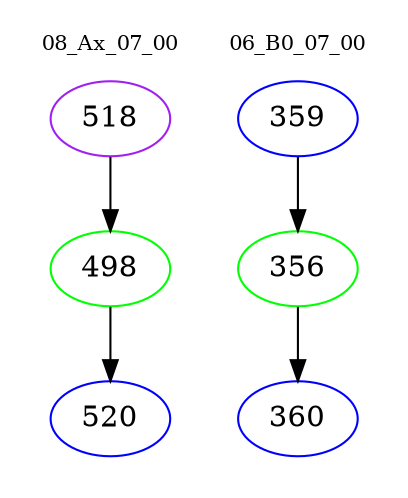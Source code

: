 digraph{
subgraph cluster_0 {
color = white
label = "08_Ax_07_00";
fontsize=10;
T0_518 [label="518", color="purple"]
T0_518 -> T0_498 [color="black"]
T0_498 [label="498", color="green"]
T0_498 -> T0_520 [color="black"]
T0_520 [label="520", color="blue"]
}
subgraph cluster_1 {
color = white
label = "06_B0_07_00";
fontsize=10;
T1_359 [label="359", color="blue"]
T1_359 -> T1_356 [color="black"]
T1_356 [label="356", color="green"]
T1_356 -> T1_360 [color="black"]
T1_360 [label="360", color="blue"]
}
}
